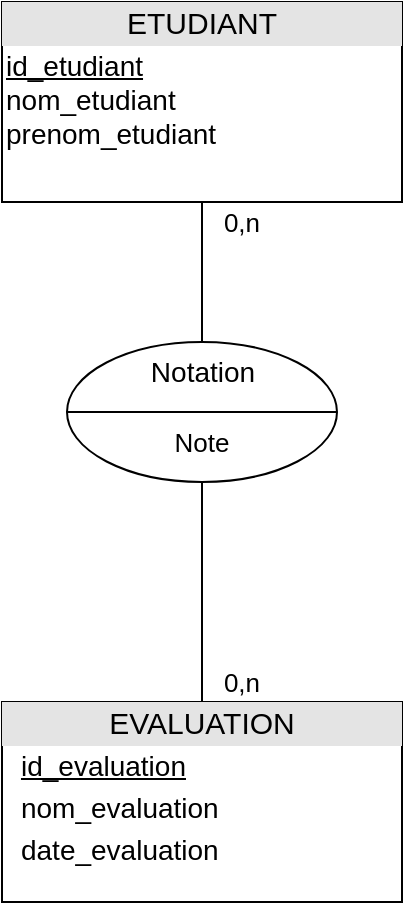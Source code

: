 <mxfile version="13.9.5" type="device"><diagram id="F1Dr5vCCT36YyDzlKTrl" name="Page-1"><mxGraphModel dx="786" dy="537" grid="1" gridSize="10" guides="1" tooltips="1" connect="1" arrows="1" fold="1" page="1" pageScale="1" pageWidth="827" pageHeight="1169" math="0" shadow="0"><root><mxCell id="0"/><mxCell id="1" parent="0"/><mxCell id="ldCLN3I9viHSHMBTpH5E-3" value="&lt;div style=&quot;text-align: center ; box-sizing: border-box ; width: 100% ; background: rgb(228 , 228 , 228) ; padding: 2px&quot;&gt;&lt;font style=&quot;font-size: 15px&quot;&gt;EVALUATION&lt;/font&gt;&lt;/div&gt;&lt;table style=&quot;width: 100% ; font-size: 14px&quot; cellpadding=&quot;2&quot; cellspacing=&quot;0&quot;&gt;&lt;tbody&gt;&lt;tr&gt;&lt;td&gt;&lt;font style=&quot;font-size: 14px&quot;&gt;&lt;br&gt;&lt;/font&gt;&lt;/td&gt;&lt;td&gt;&lt;u&gt;&lt;font style=&quot;font-size: 14px&quot;&gt;id_evaluation&lt;/font&gt;&lt;/u&gt;&lt;/td&gt;&lt;/tr&gt;&lt;tr&gt;&lt;td&gt;&lt;font style=&quot;font-size: 14px&quot;&gt;&lt;br&gt;&lt;/font&gt;&lt;/td&gt;&lt;td&gt;&lt;font style=&quot;font-size: 14px&quot;&gt;nom_evaluation&lt;/font&gt;&lt;/td&gt;&lt;/tr&gt;&lt;tr&gt;&lt;td&gt;&lt;/td&gt;&lt;td&gt;&lt;font style=&quot;font-size: 14px&quot;&gt;date_evaluation&lt;br&gt;&lt;br&gt;&lt;/font&gt;&lt;/td&gt;&lt;/tr&gt;&lt;/tbody&gt;&lt;/table&gt;" style="verticalAlign=top;align=left;overflow=fill;html=1;" parent="1" vertex="1"><mxGeometry x="300" y="400" width="200" height="100" as="geometry"/></mxCell><mxCell id="ldCLN3I9viHSHMBTpH5E-4" value="&lt;div style=&quot;text-align: center ; box-sizing: border-box ; width: 100% ; background: rgb(228 , 228 , 228) ; padding: 2px&quot;&gt;&lt;font style=&quot;font-size: 15px&quot;&gt;ETUDIANT&lt;/font&gt;&lt;/div&gt;&lt;table style=&quot;width: 100% ; font-size: 14px&quot; cellpadding=&quot;2&quot; cellspacing=&quot;0&quot;&gt;&lt;tbody&gt;&lt;tr&gt;&lt;td&gt;&lt;font style=&quot;font-size: 14px&quot;&gt;&lt;u&gt;id_etudiant&lt;/u&gt;&lt;br&gt;nom_etudiant&lt;br&gt;prenom_etudiant&lt;/font&gt;&lt;/td&gt;&lt;td&gt;&lt;br&gt;&lt;/td&gt;&lt;/tr&gt;&lt;tr&gt;&lt;td&gt;&lt;/td&gt;&lt;td&gt;&lt;font style=&quot;font-size: 14px&quot;&gt;&lt;br&gt;&lt;br&gt;&lt;/font&gt;&lt;/td&gt;&lt;/tr&gt;&lt;/tbody&gt;&lt;/table&gt;" style="verticalAlign=top;align=left;overflow=fill;html=1;" parent="1" vertex="1"><mxGeometry x="300" y="50" width="200" height="100" as="geometry"/></mxCell><mxCell id="ldCLN3I9viHSHMBTpH5E-12" value="&lt;font style=&quot;font-size: 14px&quot;&gt;Notation&lt;/font&gt;" style="ellipse;whiteSpace=wrap;html=1;rounded=1;shadow=0;sketch=0;verticalAlign=top;" parent="1" vertex="1"><mxGeometry x="332.5" y="220" width="135" height="70" as="geometry"/></mxCell><mxCell id="ldCLN3I9viHSHMBTpH5E-13" value="" style="endArrow=none;html=1;entryX=0;entryY=0.5;entryDx=0;entryDy=0;exitX=1;exitY=0.5;exitDx=0;exitDy=0;" parent="1" source="ldCLN3I9viHSHMBTpH5E-12" target="ldCLN3I9viHSHMBTpH5E-12" edge="1"><mxGeometry width="50" height="50" relative="1" as="geometry"><mxPoint x="430" y="630" as="sourcePoint"/><mxPoint x="480" y="580" as="targetPoint"/></mxGeometry></mxCell><mxCell id="ldCLN3I9viHSHMBTpH5E-16" value="&lt;font style=&quot;font-size: 13px&quot;&gt;Note&lt;/font&gt;" style="text;html=1;strokeColor=none;fillColor=none;align=center;verticalAlign=middle;whiteSpace=wrap;rounded=0;shadow=0;sketch=0;" parent="1" vertex="1"><mxGeometry x="380" y="260" width="40" height="20" as="geometry"/></mxCell><mxCell id="ldCLN3I9viHSHMBTpH5E-21" value="" style="endArrow=none;html=1;entryX=0.5;entryY=1;entryDx=0;entryDy=0;exitX=0.5;exitY=0;exitDx=0;exitDy=0;" parent="1" source="ldCLN3I9viHSHMBTpH5E-3" target="ldCLN3I9viHSHMBTpH5E-12" edge="1"><mxGeometry width="50" height="50" relative="1" as="geometry"><mxPoint x="380" y="250" as="sourcePoint"/><mxPoint x="430" y="200" as="targetPoint"/></mxGeometry></mxCell><mxCell id="ldCLN3I9viHSHMBTpH5E-22" value="" style="endArrow=none;html=1;exitX=0.5;exitY=0;exitDx=0;exitDy=0;entryX=0.5;entryY=1;entryDx=0;entryDy=0;" parent="1" source="ldCLN3I9viHSHMBTpH5E-12" target="ldCLN3I9viHSHMBTpH5E-4" edge="1"><mxGeometry width="50" height="50" relative="1" as="geometry"><mxPoint x="399.5" y="260" as="sourcePoint"/><mxPoint x="480" y="200" as="targetPoint"/></mxGeometry></mxCell><mxCell id="ldCLN3I9viHSHMBTpH5E-23" value="&lt;font style=&quot;font-size: 13px&quot;&gt;0,n&lt;/font&gt;" style="text;html=1;strokeColor=none;fillColor=none;align=center;verticalAlign=middle;whiteSpace=wrap;rounded=0;" parent="1" vertex="1"><mxGeometry x="400" y="150" width="40" height="20" as="geometry"/></mxCell><mxCell id="ldCLN3I9viHSHMBTpH5E-24" value="&lt;font style=&quot;font-size: 13px&quot;&gt;0,n&lt;/font&gt;" style="text;html=1;strokeColor=none;fillColor=none;align=center;verticalAlign=middle;whiteSpace=wrap;rounded=0;" parent="1" vertex="1"><mxGeometry x="400" y="380" width="40" height="20" as="geometry"/></mxCell></root></mxGraphModel></diagram></mxfile>